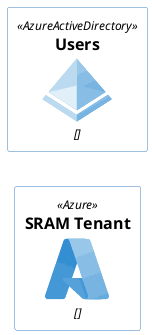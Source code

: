 @startuml
!include <azure/AzureCommon.puml>
!include <azure/Identity/AzureActiveDirectory.puml>
!include <azure/General/Azure.puml>

left to right direction
Azure(tenant, "SRAM Tenant", "" )
AzureActiveDirectory(ad, "Users", "")
@enduml